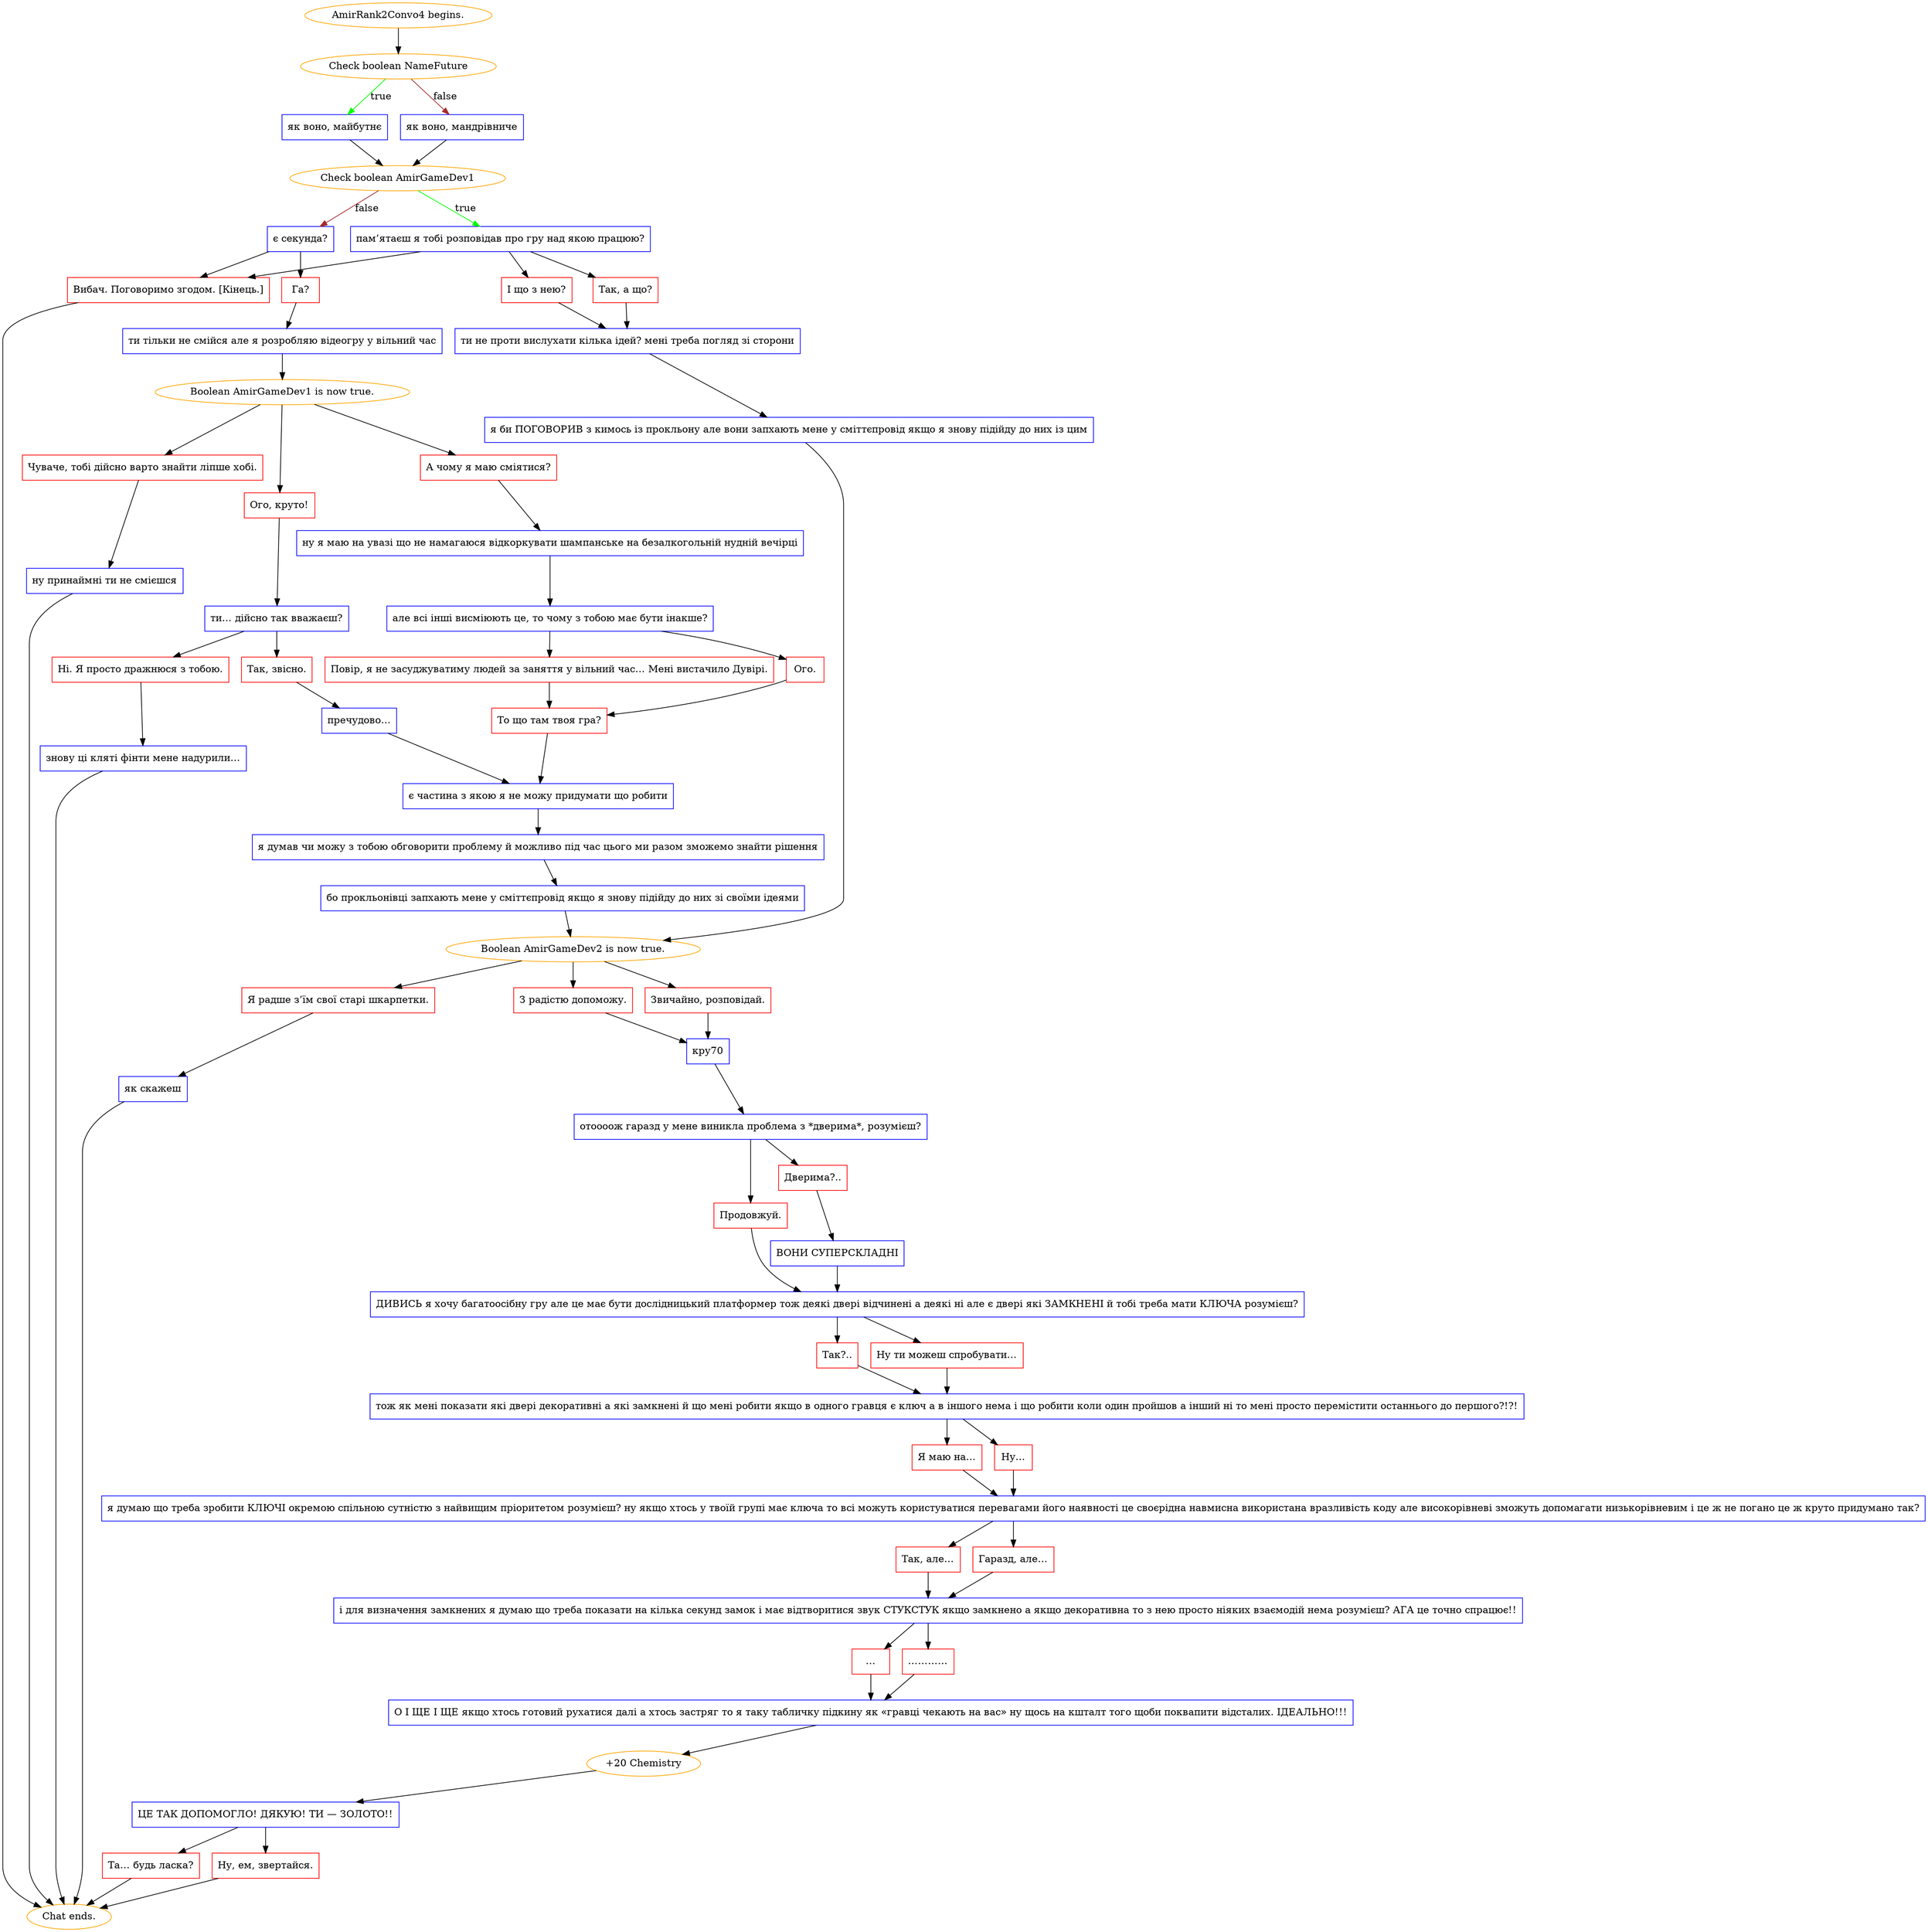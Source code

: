 digraph {
	"AmirRank2Convo4 begins." [color=orange];
		"AmirRank2Convo4 begins." -> j2869518003;
	j2869518003 [label="Check boolean NameFuture",color=orange];
		j2869518003 -> j2440917643 [label=true,color=green];
		j2869518003 -> j987459267 [label=false,color=brown];
	j2440917643 [label="як воно, майбутнє",shape=box,color=blue];
		j2440917643 -> j2018510108;
	j987459267 [label="як воно, мандрівниче",shape=box,color=blue];
		j987459267 -> j2018510108;
	j2018510108 [label="Check boolean AmirGameDev1",color=orange];
		j2018510108 -> j3805781348 [label=true,color=green];
		j2018510108 -> j13124250 [label=false,color=brown];
	j3805781348 [label="пам’ятаєш я тобі розповідав про гру над якою працюю?",shape=box,color=blue];
		j3805781348 -> j246275680;
		j3805781348 -> j114549875;
		j3805781348 -> j1470316412;
	j13124250 [label="є секунда?",shape=box,color=blue];
		j13124250 -> j991128330;
		j13124250 -> j1470316412;
	j246275680 [label="Так, а що?",shape=box,color=red];
		j246275680 -> j2802700732;
	j114549875 [label="І що з нею?",shape=box,color=red];
		j114549875 -> j2802700732;
	j1470316412 [label="Вибач. Поговоримо згодом. [Кінець.]",shape=box,color=red];
		j1470316412 -> "Chat ends.";
	j991128330 [label="Га?",shape=box,color=red];
		j991128330 -> j4131128451;
	j2802700732 [label="ти не проти вислухати кілька ідей? мені треба погляд зі сторони",shape=box,color=blue];
		j2802700732 -> j109140075;
	"Chat ends." [color=orange];
	j4131128451 [label="ти тільки не смійся але я розробляю відеогру у вільний час",shape=box,color=blue];
		j4131128451 -> j2989036929;
	j109140075 [label="я би ПОГОВОРИВ з кимось із прокльону але вони запхають мене у сміттєпровід якщо я знову підійду до них із цим",shape=box,color=blue];
		j109140075 -> j3333534167;
	j2989036929 [label="Boolean AmirGameDev1 is now true.",color=orange];
		j2989036929 -> j2850687601;
		j2989036929 -> j1917994431;
		j2989036929 -> j2407717121;
	j3333534167 [label="Boolean AmirGameDev2 is now true.",color=orange];
		j3333534167 -> j1867933585;
		j3333534167 -> j589882137;
		j3333534167 -> j3687412422;
	j2850687601 [label="Ого, круто!",shape=box,color=red];
		j2850687601 -> j1763856250;
	j1917994431 [label="А чому я маю сміятися?",shape=box,color=red];
		j1917994431 -> j1343024090;
	j2407717121 [label="Чуваче, тобі дійсно варто знайти ліпше хобі.",shape=box,color=red];
		j2407717121 -> j2963098636;
	j1867933585 [label="З радістю допоможу.",shape=box,color=red];
		j1867933585 -> j41974726;
	j589882137 [label="Звичайно, розповідай.",shape=box,color=red];
		j589882137 -> j41974726;
	j3687412422 [label="Я радше з’їм свої старі шкарпетки.",shape=box,color=red];
		j3687412422 -> j650428537;
	j1763856250 [label="ти… дійсно так вважаєш?",shape=box,color=blue];
		j1763856250 -> j3687532789;
		j1763856250 -> j1223983850;
	j1343024090 [label="ну я маю на увазі що не намагаюся відкоркувати шампанське на безалкогольній нудній вечірці",shape=box,color=blue];
		j1343024090 -> j3400303316;
	j2963098636 [label="ну принаймні ти не смієшся",shape=box,color=blue];
		j2963098636 -> "Chat ends.";
	j41974726 [label="кру70",shape=box,color=blue];
		j41974726 -> j3920685892;
	j650428537 [label="як скажеш",shape=box,color=blue];
		j650428537 -> "Chat ends.";
	j3687532789 [label="Так, звісно.",shape=box,color=red];
		j3687532789 -> j816898913;
	j1223983850 [label="Ні. Я просто дражнюся з тобою.",shape=box,color=red];
		j1223983850 -> j3550248096;
	j3400303316 [label="але всі інші висміюють це, то чому з тобою має бути інакше?",shape=box,color=blue];
		j3400303316 -> j3045712408;
		j3400303316 -> j1713535065;
	j3920685892 [label="отоооож гаразд у мене виникла проблема з *дверима*, розумієш?",shape=box,color=blue];
		j3920685892 -> j2326623825;
		j3920685892 -> j1024570397;
	j816898913 [label="пречудово…",shape=box,color=blue];
		j816898913 -> j2067132001;
	j3550248096 [label="знову ці кляті фінти мене надурили…",shape=box,color=blue];
		j3550248096 -> "Chat ends.";
	j3045712408 [label="Повір, я не засуджуватиму людей за заняття у вільний час… Мені вистачило Дувірі.",shape=box,color=red];
		j3045712408 -> j1474980558;
	j1713535065 [label="Ого.",shape=box,color=red];
		j1713535065 -> j1474980558;
	j2326623825 [label="Продовжуй.",shape=box,color=red];
		j2326623825 -> j1203243486;
	j1024570397 [label="Дверима?..",shape=box,color=red];
		j1024570397 -> j2304696489;
	j2067132001 [label="є частина з якою я не можу придумати що робити",shape=box,color=blue];
		j2067132001 -> j1087768525;
	j1474980558 [label="То що там твоя гра?",shape=box,color=red];
		j1474980558 -> j2067132001;
	j1203243486 [label="ДИВИСЬ я хочу багатоосібну гру але це має бути дослідницький платформер тож деякі двері відчинені а деякі ні але є двері які ЗАМКНЕНІ й тобі треба мати КЛЮЧА розумієш?",shape=box,color=blue];
		j1203243486 -> j583990395;
		j1203243486 -> j373127917;
	j2304696489 [label="ВОНИ СУПЕРСКЛАДНІ",shape=box,color=blue];
		j2304696489 -> j1203243486;
	j1087768525 [label="я думав чи можу з тобою обговорити проблему й можливо під час цього ми разом зможемо знайти рішення",shape=box,color=blue];
		j1087768525 -> j1292736094;
	j583990395 [label="Так?..",shape=box,color=red];
		j583990395 -> j1858147191;
	j373127917 [label="Ну ти можеш спробувати…",shape=box,color=red];
		j373127917 -> j1858147191;
	j1292736094 [label="бо прокльонівці запхають мене у сміттєпровід якщо я знову підійду до них зі своїми ідеями",shape=box,color=blue];
		j1292736094 -> j3333534167;
	j1858147191 [label="тож як мені показати які двері декоративні а які замкнені й що мені робити якщо в одного гравця є ключ а в іншого нема і що робити коли один пройшов а інший ні то мені просто перемістити останнього до першого?!?!",shape=box,color=blue];
		j1858147191 -> j544550055;
		j1858147191 -> j2793427264;
	j544550055 [label="Я маю на…",shape=box,color=red];
		j544550055 -> j1471386978;
	j2793427264 [label="Ну…",shape=box,color=red];
		j2793427264 -> j1471386978;
	j1471386978 [label="я думаю що треба зробити КЛЮЧІ окремою спільною сутністю з найвищим пріоритетом розумієш? ну якщо хтось у твоїй групі має ключа то всі можуть користуватися перевагами його наявності це своєрідна навмисна використана вразливість коду але високорівневі зможуть допомагати низькорівневим і це ж не погано це ж круто придумано так?",shape=box,color=blue];
		j1471386978 -> j3972375074;
		j1471386978 -> j4250180423;
	j3972375074 [label="Так, але…",shape=box,color=red];
		j3972375074 -> j4237509644;
	j4250180423 [label="Гаразд, але…",shape=box,color=red];
		j4250180423 -> j4237509644;
	j4237509644 [label="і для визначення замкнених я думаю що треба показати на кілька секунд замок і має відтворитися звук СТУКСТУК якщо замкнено а якщо декоративна то з нею просто ніяких взаємодій нема розумієш? АГА це точно спрацює!!",shape=box,color=blue];
		j4237509644 -> j1687442920;
		j4237509644 -> j2986468062;
	j1687442920 [label="…",shape=box,color=red];
		j1687442920 -> j1297235876;
	j2986468062 [label="…………",shape=box,color=red];
		j2986468062 -> j1297235876;
	j1297235876 [label="О І ЩЕ І ЩЕ якщо хтось готовий рухатися далі а хтось застряг то я таку табличку підкину як «гравці чекають на вас» ну щось на кшталт того щоби поквапити відсталих. ІДЕАЛЬНО!!!",shape=box,color=blue];
		j1297235876 -> j1632736855;
	j1632736855 [label="+20 Chemistry",color=orange];
		j1632736855 -> j1768349605;
	j1768349605 [label="ЦЕ ТАК ДОПОМОГЛО! ДЯКУЮ! ТИ — ЗОЛОТО!!",shape=box,color=blue];
		j1768349605 -> j2429519841;
		j1768349605 -> j1822945214;
	j2429519841 [label="Та… будь ласка?",shape=box,color=red];
		j2429519841 -> "Chat ends.";
	j1822945214 [label="Ну, ем, звертайся.",shape=box,color=red];
		j1822945214 -> "Chat ends.";
}